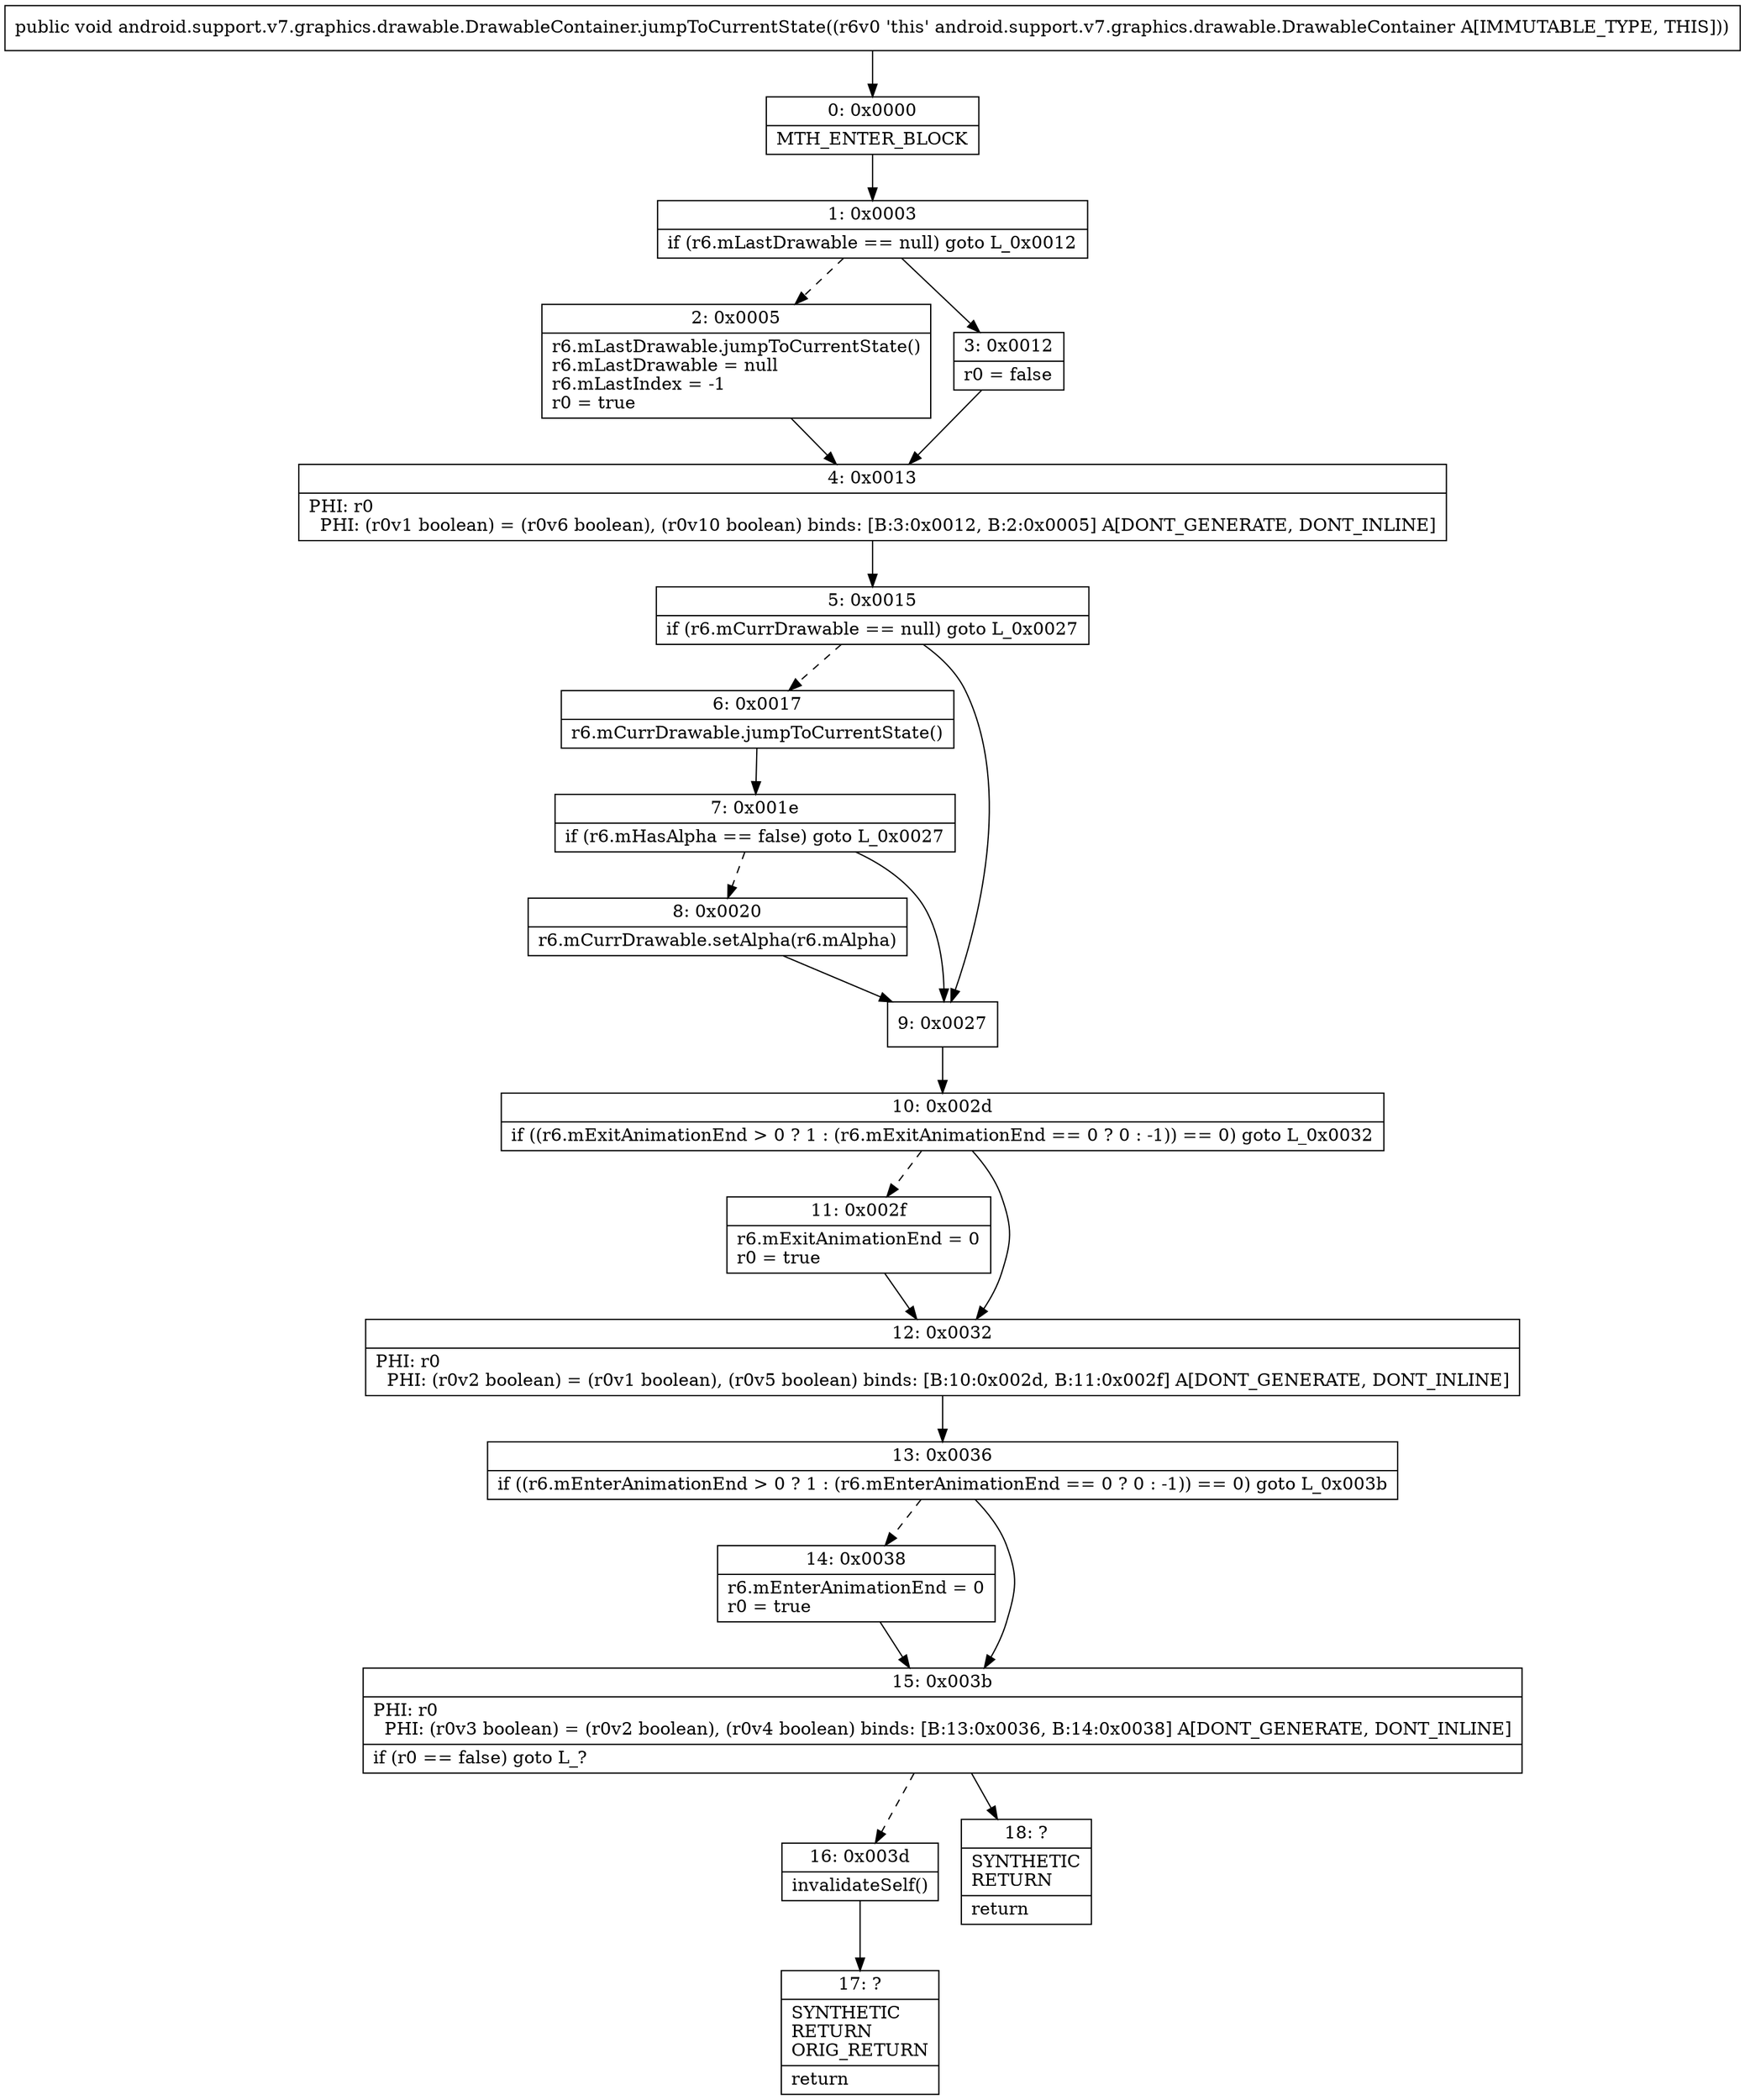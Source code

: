 digraph "CFG forandroid.support.v7.graphics.drawable.DrawableContainer.jumpToCurrentState()V" {
Node_0 [shape=record,label="{0\:\ 0x0000|MTH_ENTER_BLOCK\l}"];
Node_1 [shape=record,label="{1\:\ 0x0003|if (r6.mLastDrawable == null) goto L_0x0012\l}"];
Node_2 [shape=record,label="{2\:\ 0x0005|r6.mLastDrawable.jumpToCurrentState()\lr6.mLastDrawable = null\lr6.mLastIndex = \-1\lr0 = true\l}"];
Node_3 [shape=record,label="{3\:\ 0x0012|r0 = false\l}"];
Node_4 [shape=record,label="{4\:\ 0x0013|PHI: r0 \l  PHI: (r0v1 boolean) = (r0v6 boolean), (r0v10 boolean) binds: [B:3:0x0012, B:2:0x0005] A[DONT_GENERATE, DONT_INLINE]\l}"];
Node_5 [shape=record,label="{5\:\ 0x0015|if (r6.mCurrDrawable == null) goto L_0x0027\l}"];
Node_6 [shape=record,label="{6\:\ 0x0017|r6.mCurrDrawable.jumpToCurrentState()\l}"];
Node_7 [shape=record,label="{7\:\ 0x001e|if (r6.mHasAlpha == false) goto L_0x0027\l}"];
Node_8 [shape=record,label="{8\:\ 0x0020|r6.mCurrDrawable.setAlpha(r6.mAlpha)\l}"];
Node_9 [shape=record,label="{9\:\ 0x0027}"];
Node_10 [shape=record,label="{10\:\ 0x002d|if ((r6.mExitAnimationEnd \> 0 ? 1 : (r6.mExitAnimationEnd == 0 ? 0 : \-1)) == 0) goto L_0x0032\l}"];
Node_11 [shape=record,label="{11\:\ 0x002f|r6.mExitAnimationEnd = 0\lr0 = true\l}"];
Node_12 [shape=record,label="{12\:\ 0x0032|PHI: r0 \l  PHI: (r0v2 boolean) = (r0v1 boolean), (r0v5 boolean) binds: [B:10:0x002d, B:11:0x002f] A[DONT_GENERATE, DONT_INLINE]\l}"];
Node_13 [shape=record,label="{13\:\ 0x0036|if ((r6.mEnterAnimationEnd \> 0 ? 1 : (r6.mEnterAnimationEnd == 0 ? 0 : \-1)) == 0) goto L_0x003b\l}"];
Node_14 [shape=record,label="{14\:\ 0x0038|r6.mEnterAnimationEnd = 0\lr0 = true\l}"];
Node_15 [shape=record,label="{15\:\ 0x003b|PHI: r0 \l  PHI: (r0v3 boolean) = (r0v2 boolean), (r0v4 boolean) binds: [B:13:0x0036, B:14:0x0038] A[DONT_GENERATE, DONT_INLINE]\l|if (r0 == false) goto L_?\l}"];
Node_16 [shape=record,label="{16\:\ 0x003d|invalidateSelf()\l}"];
Node_17 [shape=record,label="{17\:\ ?|SYNTHETIC\lRETURN\lORIG_RETURN\l|return\l}"];
Node_18 [shape=record,label="{18\:\ ?|SYNTHETIC\lRETURN\l|return\l}"];
MethodNode[shape=record,label="{public void android.support.v7.graphics.drawable.DrawableContainer.jumpToCurrentState((r6v0 'this' android.support.v7.graphics.drawable.DrawableContainer A[IMMUTABLE_TYPE, THIS])) }"];
MethodNode -> Node_0;
Node_0 -> Node_1;
Node_1 -> Node_2[style=dashed];
Node_1 -> Node_3;
Node_2 -> Node_4;
Node_3 -> Node_4;
Node_4 -> Node_5;
Node_5 -> Node_6[style=dashed];
Node_5 -> Node_9;
Node_6 -> Node_7;
Node_7 -> Node_8[style=dashed];
Node_7 -> Node_9;
Node_8 -> Node_9;
Node_9 -> Node_10;
Node_10 -> Node_11[style=dashed];
Node_10 -> Node_12;
Node_11 -> Node_12;
Node_12 -> Node_13;
Node_13 -> Node_14[style=dashed];
Node_13 -> Node_15;
Node_14 -> Node_15;
Node_15 -> Node_16[style=dashed];
Node_15 -> Node_18;
Node_16 -> Node_17;
}

